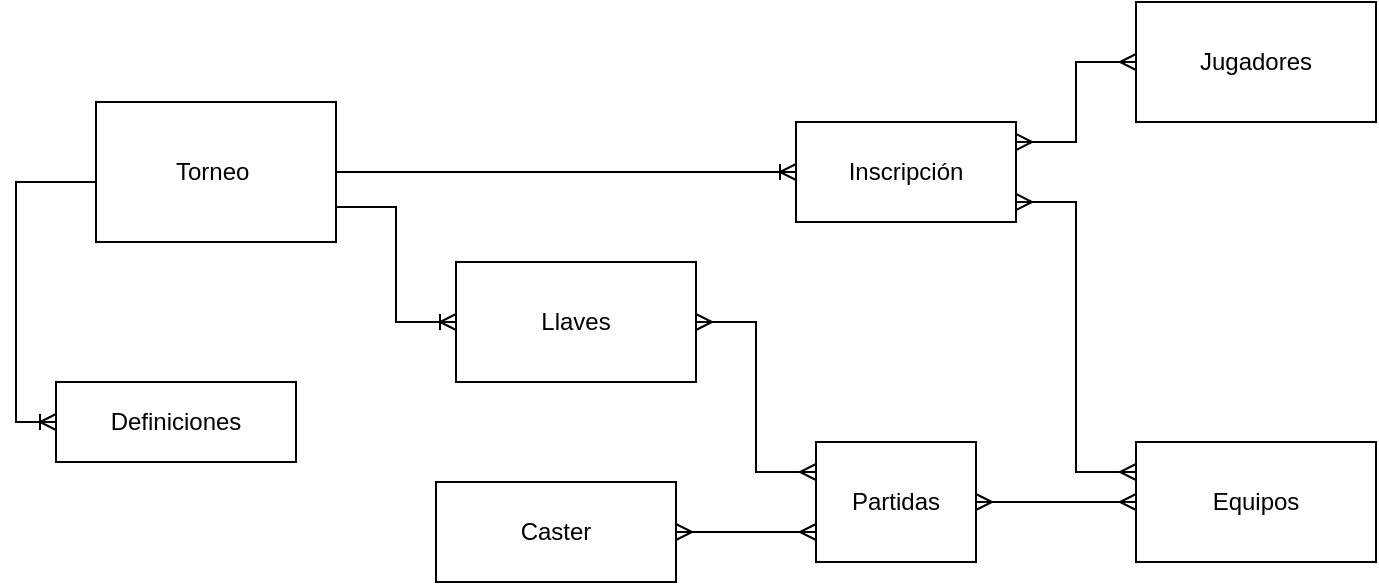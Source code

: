 <mxfile version="17.4.3" type="github">
  <diagram id="k0s8qJ3GaGkCuN6HMT5I" name="Page-1">
    <mxGraphModel dx="785" dy="491" grid="1" gridSize="10" guides="1" tooltips="1" connect="1" arrows="1" fold="1" page="1" pageScale="1" pageWidth="827" pageHeight="1169" math="0" shadow="0">
      <root>
        <mxCell id="0" />
        <mxCell id="1" parent="0" />
        <mxCell id="H8Y118ktg1WObYs2isfo-1" value="Inscripción" style="rounded=0;whiteSpace=wrap;html=1;" vertex="1" parent="1">
          <mxGeometry x="470" y="70" width="110" height="50" as="geometry" />
        </mxCell>
        <mxCell id="H8Y118ktg1WObYs2isfo-2" value="Caster" style="rounded=0;whiteSpace=wrap;html=1;" vertex="1" parent="1">
          <mxGeometry x="290" y="250" width="120" height="50" as="geometry" />
        </mxCell>
        <mxCell id="H8Y118ktg1WObYs2isfo-3" value="Partidas" style="rounded=0;whiteSpace=wrap;html=1;" vertex="1" parent="1">
          <mxGeometry x="480" y="230" width="80" height="60" as="geometry" />
        </mxCell>
        <mxCell id="H8Y118ktg1WObYs2isfo-4" value="Equipos" style="rounded=0;whiteSpace=wrap;html=1;" vertex="1" parent="1">
          <mxGeometry x="640" y="230" width="120" height="60" as="geometry" />
        </mxCell>
        <mxCell id="H8Y118ktg1WObYs2isfo-5" value="Llaves" style="rounded=0;whiteSpace=wrap;html=1;" vertex="1" parent="1">
          <mxGeometry x="300" y="140" width="120" height="60" as="geometry" />
        </mxCell>
        <mxCell id="H8Y118ktg1WObYs2isfo-6" value="Torneo&lt;span style=&quot;white-space: pre&quot;&gt;	&lt;/span&gt;" style="rounded=0;whiteSpace=wrap;html=1;" vertex="1" parent="1">
          <mxGeometry x="120" y="60" width="120" height="70" as="geometry" />
        </mxCell>
        <mxCell id="H8Y118ktg1WObYs2isfo-7" value="Jugadores" style="rounded=0;whiteSpace=wrap;html=1;" vertex="1" parent="1">
          <mxGeometry x="640" y="10" width="120" height="60" as="geometry" />
        </mxCell>
        <mxCell id="H8Y118ktg1WObYs2isfo-9" value="Definiciones" style="rounded=0;whiteSpace=wrap;html=1;" vertex="1" parent="1">
          <mxGeometry x="100" y="200" width="120" height="40" as="geometry" />
        </mxCell>
        <mxCell id="H8Y118ktg1WObYs2isfo-11" value="" style="edgeStyle=entityRelationEdgeStyle;fontSize=12;html=1;endArrow=ERoneToMany;rounded=0;exitX=1;exitY=0.75;exitDx=0;exitDy=0;entryX=0;entryY=0.5;entryDx=0;entryDy=0;" edge="1" parent="1" source="H8Y118ktg1WObYs2isfo-6" target="H8Y118ktg1WObYs2isfo-5">
          <mxGeometry width="100" height="100" relative="1" as="geometry">
            <mxPoint x="340" y="390" as="sourcePoint" />
            <mxPoint x="440" y="290" as="targetPoint" />
          </mxGeometry>
        </mxCell>
        <mxCell id="H8Y118ktg1WObYs2isfo-17" value="" style="edgeStyle=entityRelationEdgeStyle;fontSize=12;html=1;endArrow=ERmany;startArrow=ERmany;rounded=0;entryX=0;entryY=0.25;entryDx=0;entryDy=0;" edge="1" parent="1" target="H8Y118ktg1WObYs2isfo-3">
          <mxGeometry width="100" height="100" relative="1" as="geometry">
            <mxPoint x="420" y="170" as="sourcePoint" />
            <mxPoint x="520" y="70" as="targetPoint" />
          </mxGeometry>
        </mxCell>
        <mxCell id="H8Y118ktg1WObYs2isfo-18" value="" style="fontSize=12;html=1;endArrow=ERmany;startArrow=ERmany;rounded=0;entryX=0;entryY=0.75;entryDx=0;entryDy=0;exitX=1;exitY=0.5;exitDx=0;exitDy=0;" edge="1" parent="1" source="H8Y118ktg1WObYs2isfo-2" target="H8Y118ktg1WObYs2isfo-3">
          <mxGeometry width="100" height="100" relative="1" as="geometry">
            <mxPoint x="430" y="180" as="sourcePoint" />
            <mxPoint x="490" y="255" as="targetPoint" />
          </mxGeometry>
        </mxCell>
        <mxCell id="H8Y118ktg1WObYs2isfo-19" value="" style="edgeStyle=entityRelationEdgeStyle;fontSize=12;html=1;endArrow=ERmany;startArrow=ERmany;rounded=0;entryX=0;entryY=0.5;entryDx=0;entryDy=0;exitX=1;exitY=0.5;exitDx=0;exitDy=0;" edge="1" parent="1" source="H8Y118ktg1WObYs2isfo-3" target="H8Y118ktg1WObYs2isfo-4">
          <mxGeometry width="100" height="100" relative="1" as="geometry">
            <mxPoint x="530" y="120" as="sourcePoint" />
            <mxPoint x="590" y="195" as="targetPoint" />
          </mxGeometry>
        </mxCell>
        <mxCell id="H8Y118ktg1WObYs2isfo-20" value="" style="edgeStyle=entityRelationEdgeStyle;fontSize=12;html=1;endArrow=ERoneToMany;rounded=0;entryX=0;entryY=0.5;entryDx=0;entryDy=0;exitX=1;exitY=0.5;exitDx=0;exitDy=0;" edge="1" parent="1" source="H8Y118ktg1WObYs2isfo-6" target="H8Y118ktg1WObYs2isfo-1">
          <mxGeometry width="100" height="100" relative="1" as="geometry">
            <mxPoint x="270" y="95" as="sourcePoint" />
            <mxPoint x="390" y="92" as="targetPoint" />
          </mxGeometry>
        </mxCell>
        <mxCell id="H8Y118ktg1WObYs2isfo-21" value="" style="edgeStyle=entityRelationEdgeStyle;fontSize=12;html=1;endArrow=ERmany;startArrow=ERmany;rounded=0;entryX=0;entryY=0.25;entryDx=0;entryDy=0;exitX=1;exitY=0.5;exitDx=0;exitDy=0;" edge="1" parent="1" target="H8Y118ktg1WObYs2isfo-4">
          <mxGeometry width="100" height="100" relative="1" as="geometry">
            <mxPoint x="580" y="110" as="sourcePoint" />
            <mxPoint x="650" y="110" as="targetPoint" />
          </mxGeometry>
        </mxCell>
        <mxCell id="H8Y118ktg1WObYs2isfo-22" value="" style="edgeStyle=entityRelationEdgeStyle;fontSize=12;html=1;endArrow=ERmany;startArrow=ERmany;rounded=0;entryX=0;entryY=0.5;entryDx=0;entryDy=0;exitX=1;exitY=0.5;exitDx=0;exitDy=0;" edge="1" parent="1" target="H8Y118ktg1WObYs2isfo-7">
          <mxGeometry width="100" height="100" relative="1" as="geometry">
            <mxPoint x="580" y="80" as="sourcePoint" />
            <mxPoint x="650" y="80" as="targetPoint" />
          </mxGeometry>
        </mxCell>
        <mxCell id="H8Y118ktg1WObYs2isfo-25" value="" style="edgeStyle=orthogonalEdgeStyle;fontSize=12;html=1;endArrow=ERoneToMany;rounded=0;exitX=0;exitY=0.5;exitDx=0;exitDy=0;" edge="1" parent="1" source="H8Y118ktg1WObYs2isfo-6">
          <mxGeometry width="100" height="100" relative="1" as="geometry">
            <mxPoint x="70" y="70" as="sourcePoint" />
            <mxPoint x="100" y="220" as="targetPoint" />
            <Array as="points">
              <mxPoint x="80" y="100" />
              <mxPoint x="80" y="220" />
            </Array>
          </mxGeometry>
        </mxCell>
      </root>
    </mxGraphModel>
  </diagram>
</mxfile>
